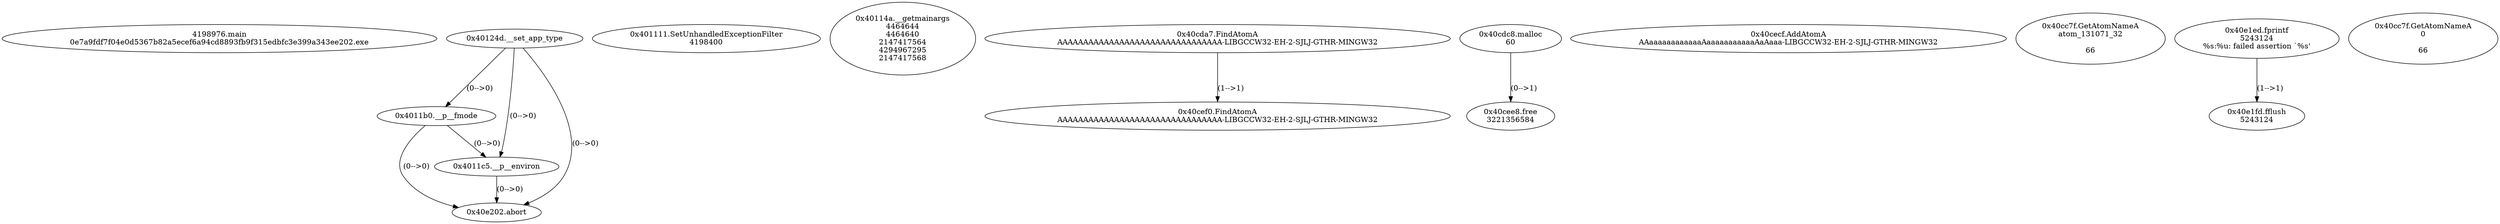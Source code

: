 // Global SCDG with merge call
digraph {
	0 [label="4198976.main
0e7a9fdf7f04e0d5367b82a5ecef6a94cd8893fb9f315edbfc3e399a343ee202.exe"]
	1 [label="0x40124d.__set_app_type
"]
	2 [label="0x401111.SetUnhandledExceptionFilter
4198400"]
	3 [label="0x40114a.__getmainargs
4464644
4464640
2147417564
4294967295
2147417568"]
	4 [label="0x4011b0.__p__fmode
"]
	1 -> 4 [label="(0-->0)"]
	5 [label="0x4011c5.__p__environ
"]
	1 -> 5 [label="(0-->0)"]
	4 -> 5 [label="(0-->0)"]
	6 [label="0x40cda7.FindAtomA
AAAAAAAAAAAAAAAAAAAAAAAAAAAAAAAA-LIBGCCW32-EH-2-SJLJ-GTHR-MINGW32"]
	7 [label="0x40cdc8.malloc
60"]
	8 [label="0x40cecf.AddAtomA
AAaaaaaaaaaaaaAaaaaaaaaaaaAaAaaa-LIBGCCW32-EH-2-SJLJ-GTHR-MINGW32"]
	9 [label="0x40cc7f.GetAtomNameA
atom_131071_32

66"]
	10 [label="0x40e1ed.fprintf
5243124
%s:%u: failed assertion `%s'
"]
	11 [label="0x40e1fd.fflush
5243124"]
	10 -> 11 [label="(1-->1)"]
	12 [label="0x40e202.abort
"]
	1 -> 12 [label="(0-->0)"]
	4 -> 12 [label="(0-->0)"]
	5 -> 12 [label="(0-->0)"]
	13 [label="0x40cee8.free
3221356584"]
	7 -> 13 [label="(0-->1)"]
	14 [label="0x40cef0.FindAtomA
AAAAAAAAAAAAAAAAAAAAAAAAAAAAAAAA-LIBGCCW32-EH-2-SJLJ-GTHR-MINGW32"]
	6 -> 14 [label="(1-->1)"]
	15 [label="0x40cc7f.GetAtomNameA
0

66"]
}
